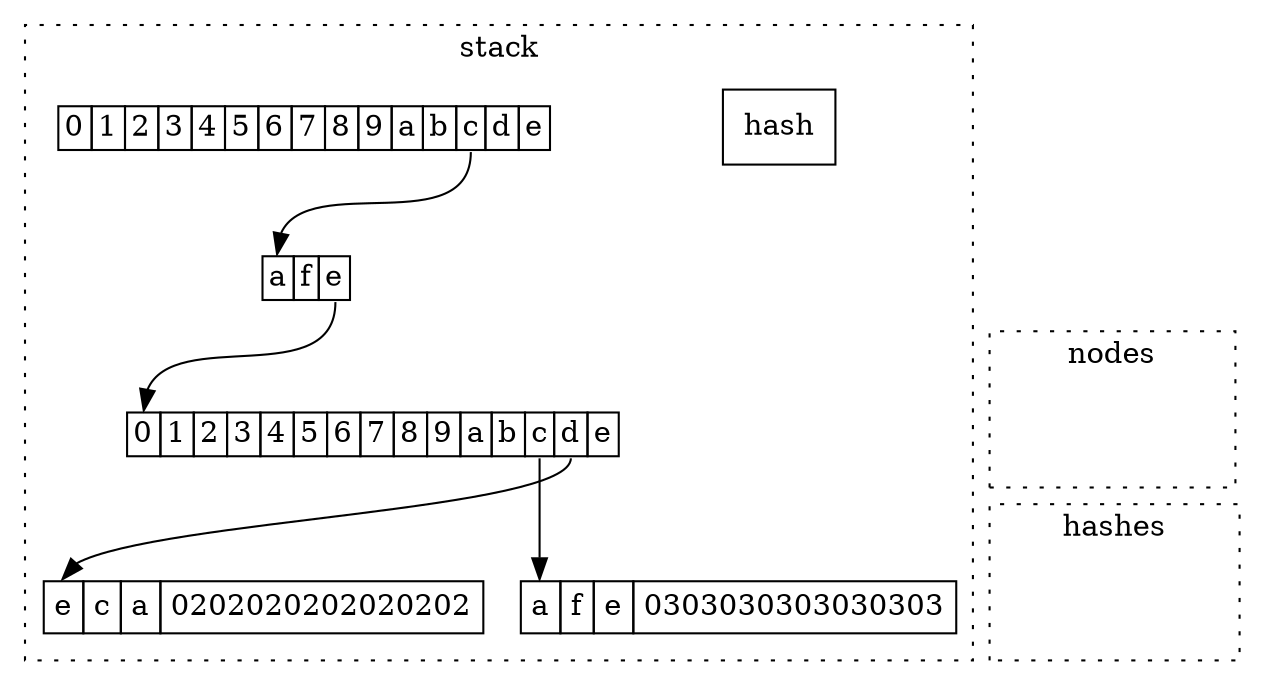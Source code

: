 digraph D {
	node [shape=box];

	subgraph clusterstack {
		style=dotted;
		label="stack";
	hash
	branch [shape=none,label=<<table border="0" cellborder="1" cellspacing="0"><tr><td port="0">0</td><td port="1">1</td><td port="2">2</td><td port="3">3</td><td port="4">4</td><td port="5">5</td><td port="6">6</td><td port="7">7</td><td port="8">8</td><td port="9">9</td><td port="10">a</td><td port="11">b</td><td port="12">c</td><td port="13">d</td><td port="14">e</td></tr></table>>]
	extension0c [shape=none,label=<<table border="0" cellspacing="0" cellborder="1"><tr><td port="0">a</td><td port="1">f</td><td port="2">e</td></tr></table>>]
	branch0d0e0a0d0b0e0e [shape=none,label=<<table border="0" cellborder="1" cellspacing="0"><tr><td port="0">0</td><td port="1">1</td><td port="2">2</td><td port="3">3</td><td port="4">4</td><td port="5">5</td><td port="6">6</td><td port="7">7</td><td port="8">8</td><td port="9">9</td><td port="10">a</td><td port="11">b</td><td port="12">c</td><td port="13">d</td><td port="14">e</td></tr></table>>]
	leaf0c0a0f0e0c [shape=none,margin=0,label=<<table border="0" cellborder="1" cellspacing="0" cellpadding="4"><tr><td port="0">a</td><td port="1">f</td><td port="2">e</td><td>0303030303030303</td></tr></table>>]
	leaf0c0a0f0e0d [shape=none,margin=0,label=<<table border="0" cellborder="1" cellspacing="0" cellpadding="4"><tr><td port="0">e</td><td port="1">c</td><td port="2">a</td><td>0202020202020202</td></tr></table>>]

	branch0d0e0a0d0b0e0e:12 -> leaf0c0a0f0e0c:0 
	branch0d0e0a0d0b0e0e:13 -> leaf0c0a0f0e0d:0 
	extension0c:2 -> branch0d0e0a0d0b0e0e:0
	branch:12 -> extension0c:0
	}

	subgraph clusterproof {
		style=dotted;
		label="nodes";
		holdmybeer [style=invis];
	}

	subgraph clusterhashes {
		style=dotted;
		label="hashes";
		holdmyhash [style=invis];
	}

	holdmybeer -> holdmyhash [style=invis];
	holdmybeer -> leaf0c0a0f0e0c [style=invis];
}
